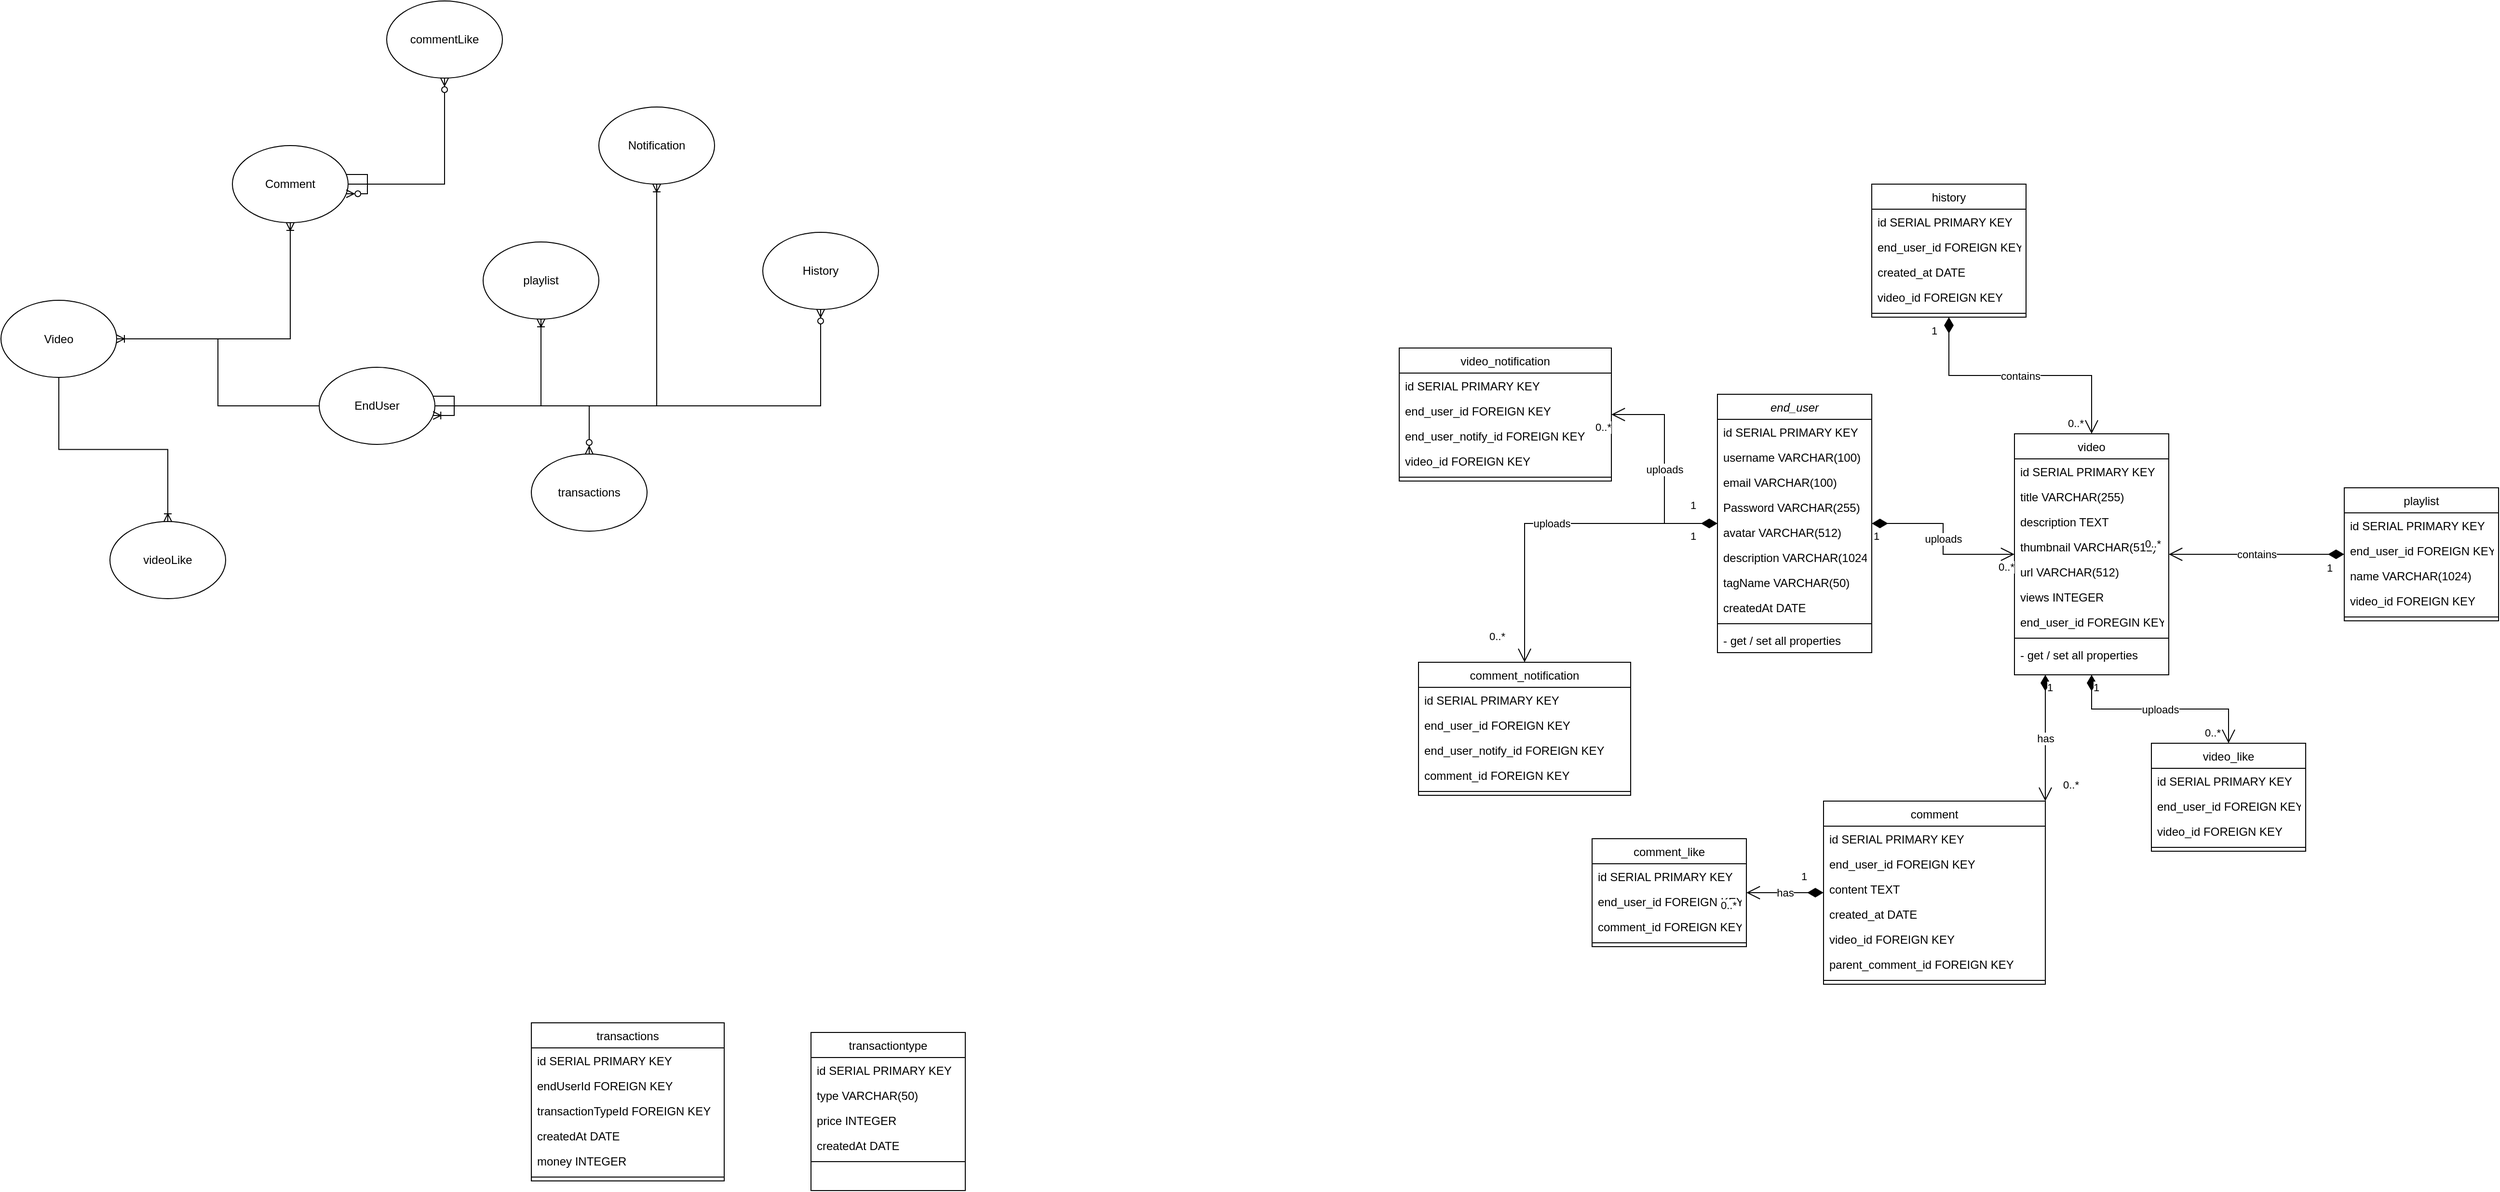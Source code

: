 <mxfile version="24.2.5" type="device">
  <diagram id="C5RBs43oDa-KdzZeNtuy" name="Page-1">
    <mxGraphModel dx="2336" dy="2051" grid="1" gridSize="10" guides="1" tooltips="1" connect="1" arrows="1" fold="1" page="1" pageScale="1" pageWidth="827" pageHeight="1169" math="0" shadow="0">
      <root>
        <mxCell id="WIyWlLk6GJQsqaUBKTNV-0" />
        <mxCell id="WIyWlLk6GJQsqaUBKTNV-1" parent="WIyWlLk6GJQsqaUBKTNV-0" />
        <mxCell id="zkfFHV4jXpPFQw0GAbJ--0" value="end_user" style="swimlane;fontStyle=2;align=center;verticalAlign=top;childLayout=stackLayout;horizontal=1;startSize=26;horizontalStack=0;resizeParent=1;resizeLast=0;collapsible=1;marginBottom=0;rounded=0;shadow=0;strokeWidth=1;" parent="WIyWlLk6GJQsqaUBKTNV-1" vertex="1">
          <mxGeometry x="1070" y="238" width="160" height="268" as="geometry">
            <mxRectangle x="230" y="140" width="160" height="26" as="alternateBounds" />
          </mxGeometry>
        </mxCell>
        <mxCell id="THFWbYD6eQRiTyQZPnp5-7" value="id SERIAL PRIMARY KEY" style="text;align=left;verticalAlign=top;spacingLeft=4;spacingRight=4;overflow=hidden;rotatable=0;points=[[0,0.5],[1,0.5]];portConstraint=eastwest;rounded=0;shadow=0;html=0;" parent="zkfFHV4jXpPFQw0GAbJ--0" vertex="1">
          <mxGeometry y="26" width="160" height="26" as="geometry" />
        </mxCell>
        <mxCell id="zkfFHV4jXpPFQw0GAbJ--1" value="username VARCHAR(100)" style="text;align=left;verticalAlign=top;spacingLeft=4;spacingRight=4;overflow=hidden;rotatable=0;points=[[0,0.5],[1,0.5]];portConstraint=eastwest;" parent="zkfFHV4jXpPFQw0GAbJ--0" vertex="1">
          <mxGeometry y="52" width="160" height="26" as="geometry" />
        </mxCell>
        <mxCell id="zkfFHV4jXpPFQw0GAbJ--2" value="email VARCHAR(100)" style="text;align=left;verticalAlign=top;spacingLeft=4;spacingRight=4;overflow=hidden;rotatable=0;points=[[0,0.5],[1,0.5]];portConstraint=eastwest;rounded=0;shadow=0;html=0;" parent="zkfFHV4jXpPFQw0GAbJ--0" vertex="1">
          <mxGeometry y="78" width="160" height="26" as="geometry" />
        </mxCell>
        <mxCell id="zkfFHV4jXpPFQw0GAbJ--3" value="Password VARCHAR(255)" style="text;align=left;verticalAlign=top;spacingLeft=4;spacingRight=4;overflow=hidden;rotatable=0;points=[[0,0.5],[1,0.5]];portConstraint=eastwest;rounded=0;shadow=0;html=0;" parent="zkfFHV4jXpPFQw0GAbJ--0" vertex="1">
          <mxGeometry y="104" width="160" height="26" as="geometry" />
        </mxCell>
        <mxCell id="THFWbYD6eQRiTyQZPnp5-0" value="avatar VARCHAR(512)" style="text;align=left;verticalAlign=top;spacingLeft=4;spacingRight=4;overflow=hidden;rotatable=0;points=[[0,0.5],[1,0.5]];portConstraint=eastwest;rounded=0;shadow=0;html=0;" parent="zkfFHV4jXpPFQw0GAbJ--0" vertex="1">
          <mxGeometry y="130" width="160" height="26" as="geometry" />
        </mxCell>
        <mxCell id="THFWbYD6eQRiTyQZPnp5-1" value="description VARCHAR(1024)" style="text;align=left;verticalAlign=top;spacingLeft=4;spacingRight=4;overflow=hidden;rotatable=0;points=[[0,0.5],[1,0.5]];portConstraint=eastwest;rounded=0;shadow=0;html=0;" parent="zkfFHV4jXpPFQw0GAbJ--0" vertex="1">
          <mxGeometry y="156" width="160" height="26" as="geometry" />
        </mxCell>
        <mxCell id="THFWbYD6eQRiTyQZPnp5-2" value="tagName VARCHAR(50)" style="text;align=left;verticalAlign=top;spacingLeft=4;spacingRight=4;overflow=hidden;rotatable=0;points=[[0,0.5],[1,0.5]];portConstraint=eastwest;rounded=0;shadow=0;html=0;" parent="zkfFHV4jXpPFQw0GAbJ--0" vertex="1">
          <mxGeometry y="182" width="160" height="26" as="geometry" />
        </mxCell>
        <mxCell id="THFWbYD6eQRiTyQZPnp5-4" value="createdAt DATE" style="text;align=left;verticalAlign=top;spacingLeft=4;spacingRight=4;overflow=hidden;rotatable=0;points=[[0,0.5],[1,0.5]];portConstraint=eastwest;rounded=0;shadow=0;html=0;" parent="zkfFHV4jXpPFQw0GAbJ--0" vertex="1">
          <mxGeometry y="208" width="160" height="26" as="geometry" />
        </mxCell>
        <mxCell id="zkfFHV4jXpPFQw0GAbJ--4" value="" style="line;html=1;strokeWidth=1;align=left;verticalAlign=middle;spacingTop=-1;spacingLeft=3;spacingRight=3;rotatable=0;labelPosition=right;points=[];portConstraint=eastwest;" parent="zkfFHV4jXpPFQw0GAbJ--0" vertex="1">
          <mxGeometry y="234" width="160" height="8" as="geometry" />
        </mxCell>
        <mxCell id="zkfFHV4jXpPFQw0GAbJ--5" value="- get / set all properties" style="text;align=left;verticalAlign=top;spacingLeft=4;spacingRight=4;overflow=hidden;rotatable=0;points=[[0,0.5],[1,0.5]];portConstraint=eastwest;" parent="zkfFHV4jXpPFQw0GAbJ--0" vertex="1">
          <mxGeometry y="242" width="160" height="26" as="geometry" />
        </mxCell>
        <mxCell id="zkfFHV4jXpPFQw0GAbJ--6" value="comment_like" style="swimlane;fontStyle=0;align=center;verticalAlign=top;childLayout=stackLayout;horizontal=1;startSize=26;horizontalStack=0;resizeParent=1;resizeLast=0;collapsible=1;marginBottom=0;rounded=0;shadow=0;strokeWidth=1;" parent="WIyWlLk6GJQsqaUBKTNV-1" vertex="1">
          <mxGeometry x="940" y="699" width="160" height="112" as="geometry">
            <mxRectangle x="130" y="380" width="160" height="26" as="alternateBounds" />
          </mxGeometry>
        </mxCell>
        <mxCell id="zkfFHV4jXpPFQw0GAbJ--7" value="id SERIAL PRIMARY KEY" style="text;align=left;verticalAlign=top;spacingLeft=4;spacingRight=4;overflow=hidden;rotatable=0;points=[[0,0.5],[1,0.5]];portConstraint=eastwest;" parent="zkfFHV4jXpPFQw0GAbJ--6" vertex="1">
          <mxGeometry y="26" width="160" height="26" as="geometry" />
        </mxCell>
        <mxCell id="N-EaGOHpTPi6qW8BA3ra-24" value="end_user_id FOREIGN KEY" style="text;align=left;verticalAlign=top;spacingLeft=4;spacingRight=4;overflow=hidden;rotatable=0;points=[[0,0.5],[1,0.5]];portConstraint=eastwest;" vertex="1" parent="zkfFHV4jXpPFQw0GAbJ--6">
          <mxGeometry y="52" width="160" height="26" as="geometry" />
        </mxCell>
        <mxCell id="N-EaGOHpTPi6qW8BA3ra-25" value="comment_id FOREIGN KEY" style="text;align=left;verticalAlign=top;spacingLeft=4;spacingRight=4;overflow=hidden;rotatable=0;points=[[0,0.5],[1,0.5]];portConstraint=eastwest;" vertex="1" parent="zkfFHV4jXpPFQw0GAbJ--6">
          <mxGeometry y="78" width="160" height="26" as="geometry" />
        </mxCell>
        <mxCell id="zkfFHV4jXpPFQw0GAbJ--9" value="" style="line;html=1;strokeWidth=1;align=left;verticalAlign=middle;spacingTop=-1;spacingLeft=3;spacingRight=3;rotatable=0;labelPosition=right;points=[];portConstraint=eastwest;" parent="zkfFHV4jXpPFQw0GAbJ--6" vertex="1">
          <mxGeometry y="104" width="160" height="8" as="geometry" />
        </mxCell>
        <mxCell id="zkfFHV4jXpPFQw0GAbJ--13" value="video_like" style="swimlane;fontStyle=0;align=center;verticalAlign=top;childLayout=stackLayout;horizontal=1;startSize=26;horizontalStack=0;resizeParent=1;resizeLast=0;collapsible=1;marginBottom=0;rounded=0;shadow=0;strokeWidth=1;" parent="WIyWlLk6GJQsqaUBKTNV-1" vertex="1">
          <mxGeometry x="1520" y="600" width="160" height="112" as="geometry">
            <mxRectangle x="340" y="380" width="170" height="26" as="alternateBounds" />
          </mxGeometry>
        </mxCell>
        <mxCell id="zkfFHV4jXpPFQw0GAbJ--14" value="id SERIAL PRIMARY KEY" style="text;align=left;verticalAlign=top;spacingLeft=4;spacingRight=4;overflow=hidden;rotatable=0;points=[[0,0.5],[1,0.5]];portConstraint=eastwest;" parent="zkfFHV4jXpPFQw0GAbJ--13" vertex="1">
          <mxGeometry y="26" width="160" height="26" as="geometry" />
        </mxCell>
        <mxCell id="N-EaGOHpTPi6qW8BA3ra-0" value="end_user_id FOREIGN KEY" style="text;align=left;verticalAlign=top;spacingLeft=4;spacingRight=4;overflow=hidden;rotatable=0;points=[[0,0.5],[1,0.5]];portConstraint=eastwest;" vertex="1" parent="zkfFHV4jXpPFQw0GAbJ--13">
          <mxGeometry y="52" width="160" height="26" as="geometry" />
        </mxCell>
        <mxCell id="N-EaGOHpTPi6qW8BA3ra-1" value="video_id FOREIGN KEY" style="text;align=left;verticalAlign=top;spacingLeft=4;spacingRight=4;overflow=hidden;rotatable=0;points=[[0,0.5],[1,0.5]];portConstraint=eastwest;" vertex="1" parent="zkfFHV4jXpPFQw0GAbJ--13">
          <mxGeometry y="78" width="160" height="26" as="geometry" />
        </mxCell>
        <mxCell id="zkfFHV4jXpPFQw0GAbJ--15" value="" style="line;html=1;strokeWidth=1;align=left;verticalAlign=middle;spacingTop=-1;spacingLeft=3;spacingRight=3;rotatable=0;labelPosition=right;points=[];portConstraint=eastwest;" parent="zkfFHV4jXpPFQw0GAbJ--13" vertex="1">
          <mxGeometry y="104" width="160" height="8" as="geometry" />
        </mxCell>
        <mxCell id="zkfFHV4jXpPFQw0GAbJ--17" value="video" style="swimlane;fontStyle=0;align=center;verticalAlign=top;childLayout=stackLayout;horizontal=1;startSize=26;horizontalStack=0;resizeParent=1;resizeLast=0;collapsible=1;marginBottom=0;rounded=0;shadow=0;strokeWidth=1;" parent="WIyWlLk6GJQsqaUBKTNV-1" vertex="1">
          <mxGeometry x="1378" y="279" width="160" height="250" as="geometry">
            <mxRectangle x="550" y="140" width="160" height="26" as="alternateBounds" />
          </mxGeometry>
        </mxCell>
        <mxCell id="THFWbYD6eQRiTyQZPnp5-6" value="id SERIAL PRIMARY KEY" style="text;align=left;verticalAlign=top;spacingLeft=4;spacingRight=4;overflow=hidden;rotatable=0;points=[[0,0.5],[1,0.5]];portConstraint=eastwest;rounded=0;shadow=0;html=0;" parent="zkfFHV4jXpPFQw0GAbJ--17" vertex="1">
          <mxGeometry y="26" width="160" height="26" as="geometry" />
        </mxCell>
        <mxCell id="zkfFHV4jXpPFQw0GAbJ--18" value="title VARCHAR(255)" style="text;align=left;verticalAlign=top;spacingLeft=4;spacingRight=4;overflow=hidden;rotatable=0;points=[[0,0.5],[1,0.5]];portConstraint=eastwest;" parent="zkfFHV4jXpPFQw0GAbJ--17" vertex="1">
          <mxGeometry y="52" width="160" height="26" as="geometry" />
        </mxCell>
        <mxCell id="zkfFHV4jXpPFQw0GAbJ--19" value="description TEXT" style="text;align=left;verticalAlign=top;spacingLeft=4;spacingRight=4;overflow=hidden;rotatable=0;points=[[0,0.5],[1,0.5]];portConstraint=eastwest;rounded=0;shadow=0;html=0;" parent="zkfFHV4jXpPFQw0GAbJ--17" vertex="1">
          <mxGeometry y="78" width="160" height="26" as="geometry" />
        </mxCell>
        <mxCell id="zkfFHV4jXpPFQw0GAbJ--20" value="thumbnail VARCHAR(512)" style="text;align=left;verticalAlign=top;spacingLeft=4;spacingRight=4;overflow=hidden;rotatable=0;points=[[0,0.5],[1,0.5]];portConstraint=eastwest;rounded=0;shadow=0;html=0;" parent="zkfFHV4jXpPFQw0GAbJ--17" vertex="1">
          <mxGeometry y="104" width="160" height="26" as="geometry" />
        </mxCell>
        <mxCell id="zkfFHV4jXpPFQw0GAbJ--21" value="url VARCHAR(512)" style="text;align=left;verticalAlign=top;spacingLeft=4;spacingRight=4;overflow=hidden;rotatable=0;points=[[0,0.5],[1,0.5]];portConstraint=eastwest;rounded=0;shadow=0;html=0;" parent="zkfFHV4jXpPFQw0GAbJ--17" vertex="1">
          <mxGeometry y="130" width="160" height="26" as="geometry" />
        </mxCell>
        <mxCell id="zkfFHV4jXpPFQw0GAbJ--22" value="views INTEGER" style="text;align=left;verticalAlign=top;spacingLeft=4;spacingRight=4;overflow=hidden;rotatable=0;points=[[0,0.5],[1,0.5]];portConstraint=eastwest;rounded=0;shadow=0;html=0;" parent="zkfFHV4jXpPFQw0GAbJ--17" vertex="1">
          <mxGeometry y="156" width="160" height="26" as="geometry" />
        </mxCell>
        <mxCell id="THFWbYD6eQRiTyQZPnp5-5" value="end_user_id FOREGIN KEY" style="text;align=left;verticalAlign=top;spacingLeft=4;spacingRight=4;overflow=hidden;rotatable=0;points=[[0,0.5],[1,0.5]];portConstraint=eastwest;rounded=0;shadow=0;html=0;" parent="zkfFHV4jXpPFQw0GAbJ--17" vertex="1">
          <mxGeometry y="182" width="160" height="26" as="geometry" />
        </mxCell>
        <mxCell id="zkfFHV4jXpPFQw0GAbJ--23" value="" style="line;html=1;strokeWidth=1;align=left;verticalAlign=middle;spacingTop=-1;spacingLeft=3;spacingRight=3;rotatable=0;labelPosition=right;points=[];portConstraint=eastwest;" parent="zkfFHV4jXpPFQw0GAbJ--17" vertex="1">
          <mxGeometry y="208" width="160" height="8" as="geometry" />
        </mxCell>
        <mxCell id="THFWbYD6eQRiTyQZPnp5-8" value="- get / set all properties" style="text;align=left;verticalAlign=top;spacingLeft=4;spacingRight=4;overflow=hidden;rotatable=0;points=[[0,0.5],[1,0.5]];portConstraint=eastwest;" parent="zkfFHV4jXpPFQw0GAbJ--17" vertex="1">
          <mxGeometry y="216" width="160" height="26" as="geometry" />
        </mxCell>
        <mxCell id="oYxr6OiGRIdIwIxrSHfB-0" value="uploads" style="endArrow=open;html=1;endSize=12;startArrow=diamondThin;startSize=14;startFill=1;edgeStyle=orthogonalEdgeStyle;rounded=0;" parent="WIyWlLk6GJQsqaUBKTNV-1" source="zkfFHV4jXpPFQw0GAbJ--0" target="zkfFHV4jXpPFQw0GAbJ--17" edge="1">
          <mxGeometry relative="1" as="geometry">
            <mxPoint x="1180" y="470" as="sourcePoint" />
            <mxPoint x="1340" y="470" as="targetPoint" />
          </mxGeometry>
        </mxCell>
        <mxCell id="oYxr6OiGRIdIwIxrSHfB-1" value="1" style="edgeLabel;resizable=0;html=1;align=left;verticalAlign=top;" parent="oYxr6OiGRIdIwIxrSHfB-0" connectable="0" vertex="1">
          <mxGeometry x="-1" relative="1" as="geometry" />
        </mxCell>
        <mxCell id="oYxr6OiGRIdIwIxrSHfB-2" value="0..*" style="edgeLabel;resizable=0;html=1;align=right;verticalAlign=top;" parent="oYxr6OiGRIdIwIxrSHfB-0" connectable="0" vertex="1">
          <mxGeometry x="1" relative="1" as="geometry" />
        </mxCell>
        <mxCell id="N-EaGOHpTPi6qW8BA3ra-2" value="EndUser" style="ellipse;whiteSpace=wrap;html=1;" vertex="1" parent="WIyWlLk6GJQsqaUBKTNV-1">
          <mxGeometry x="-380" y="210" width="120" height="80" as="geometry" />
        </mxCell>
        <mxCell id="N-EaGOHpTPi6qW8BA3ra-3" value="Video" style="ellipse;whiteSpace=wrap;html=1;" vertex="1" parent="WIyWlLk6GJQsqaUBKTNV-1">
          <mxGeometry x="-710" y="140.5" width="120" height="80" as="geometry" />
        </mxCell>
        <mxCell id="N-EaGOHpTPi6qW8BA3ra-4" value="" style="edgeStyle=orthogonalEdgeStyle;fontSize=12;html=1;endArrow=ERoneToMany;rounded=0;" edge="1" parent="WIyWlLk6GJQsqaUBKTNV-1" source="N-EaGOHpTPi6qW8BA3ra-2" target="N-EaGOHpTPi6qW8BA3ra-3">
          <mxGeometry width="100" height="100" relative="1" as="geometry">
            <mxPoint x="-220" y="310" as="sourcePoint" />
            <mxPoint x="-120" y="210" as="targetPoint" />
          </mxGeometry>
        </mxCell>
        <mxCell id="N-EaGOHpTPi6qW8BA3ra-5" value="videoLike" style="ellipse;whiteSpace=wrap;html=1;" vertex="1" parent="WIyWlLk6GJQsqaUBKTNV-1">
          <mxGeometry x="-597" y="370" width="120" height="80" as="geometry" />
        </mxCell>
        <mxCell id="N-EaGOHpTPi6qW8BA3ra-6" value="" style="edgeStyle=orthogonalEdgeStyle;fontSize=12;html=1;endArrow=ERoneToMany;rounded=0;" edge="1" parent="WIyWlLk6GJQsqaUBKTNV-1" source="N-EaGOHpTPi6qW8BA3ra-3" target="N-EaGOHpTPi6qW8BA3ra-5">
          <mxGeometry width="100" height="100" relative="1" as="geometry">
            <mxPoint x="-730" y="320.5" as="sourcePoint" />
            <mxPoint x="-630" y="220.5" as="targetPoint" />
          </mxGeometry>
        </mxCell>
        <mxCell id="N-EaGOHpTPi6qW8BA3ra-7" value="Comment" style="ellipse;whiteSpace=wrap;html=1;" vertex="1" parent="WIyWlLk6GJQsqaUBKTNV-1">
          <mxGeometry x="-470" y="-20" width="120" height="80" as="geometry" />
        </mxCell>
        <mxCell id="N-EaGOHpTPi6qW8BA3ra-8" value="" style="edgeStyle=orthogonalEdgeStyle;fontSize=12;html=1;endArrow=ERoneToMany;rounded=0;" edge="1" parent="WIyWlLk6GJQsqaUBKTNV-1" source="N-EaGOHpTPi6qW8BA3ra-3" target="N-EaGOHpTPi6qW8BA3ra-7">
          <mxGeometry width="100" height="100" relative="1" as="geometry">
            <mxPoint x="-460" y="180.5" as="sourcePoint" />
            <mxPoint x="-360" y="80.5" as="targetPoint" />
          </mxGeometry>
        </mxCell>
        <mxCell id="N-EaGOHpTPi6qW8BA3ra-9" value="" style="edgeStyle=orthogonalEdgeStyle;fontSize=12;html=1;endArrow=ERzeroToMany;endFill=1;rounded=0;" edge="1" parent="WIyWlLk6GJQsqaUBKTNV-1" source="N-EaGOHpTPi6qW8BA3ra-7" target="N-EaGOHpTPi6qW8BA3ra-7">
          <mxGeometry width="100" height="100" relative="1" as="geometry">
            <mxPoint x="-560" y="120.5" as="sourcePoint" />
            <mxPoint x="-460" y="20.5" as="targetPoint" />
          </mxGeometry>
        </mxCell>
        <mxCell id="N-EaGOHpTPi6qW8BA3ra-13" value="" style="edgeStyle=entityRelationEdgeStyle;fontSize=12;html=1;endArrow=ERoneToMany;rounded=0;" edge="1" parent="WIyWlLk6GJQsqaUBKTNV-1" source="N-EaGOHpTPi6qW8BA3ra-2" target="N-EaGOHpTPi6qW8BA3ra-2">
          <mxGeometry width="100" height="100" relative="1" as="geometry">
            <mxPoint x="-290" y="190" as="sourcePoint" />
            <mxPoint x="-190" y="180" as="targetPoint" />
          </mxGeometry>
        </mxCell>
        <mxCell id="N-EaGOHpTPi6qW8BA3ra-14" value="commentLike" style="ellipse;whiteSpace=wrap;html=1;" vertex="1" parent="WIyWlLk6GJQsqaUBKTNV-1">
          <mxGeometry x="-310" y="-170" width="120" height="80" as="geometry" />
        </mxCell>
        <mxCell id="N-EaGOHpTPi6qW8BA3ra-15" value="" style="edgeStyle=orthogonalEdgeStyle;fontSize=12;html=1;endArrow=ERzeroToMany;endFill=1;rounded=0;" edge="1" parent="WIyWlLk6GJQsqaUBKTNV-1" source="N-EaGOHpTPi6qW8BA3ra-7" target="N-EaGOHpTPi6qW8BA3ra-14">
          <mxGeometry width="100" height="100" relative="1" as="geometry">
            <mxPoint x="-292" y="50" as="sourcePoint" />
            <mxPoint x="-220" y="-70" as="targetPoint" />
          </mxGeometry>
        </mxCell>
        <mxCell id="N-EaGOHpTPi6qW8BA3ra-16" value="transactions" style="ellipse;whiteSpace=wrap;html=1;shadow=0;" vertex="1" parent="WIyWlLk6GJQsqaUBKTNV-1">
          <mxGeometry x="-160" y="300" width="120" height="80" as="geometry" />
        </mxCell>
        <mxCell id="N-EaGOHpTPi6qW8BA3ra-17" value="History" style="ellipse;whiteSpace=wrap;html=1;" vertex="1" parent="WIyWlLk6GJQsqaUBKTNV-1">
          <mxGeometry x="80" y="70" width="120" height="80" as="geometry" />
        </mxCell>
        <mxCell id="N-EaGOHpTPi6qW8BA3ra-18" value="" style="edgeStyle=orthogonalEdgeStyle;fontSize=12;html=1;endArrow=ERzeroToMany;endFill=1;rounded=0;" edge="1" parent="WIyWlLk6GJQsqaUBKTNV-1" source="N-EaGOHpTPi6qW8BA3ra-2" target="N-EaGOHpTPi6qW8BA3ra-17">
          <mxGeometry width="100" height="100" relative="1" as="geometry">
            <mxPoint x="-360" y="210" as="sourcePoint" />
            <mxPoint x="-260" y="110" as="targetPoint" />
          </mxGeometry>
        </mxCell>
        <mxCell id="N-EaGOHpTPi6qW8BA3ra-19" value="" style="edgeStyle=orthogonalEdgeStyle;fontSize=12;html=1;endArrow=ERzeroToMany;endFill=1;rounded=0;" edge="1" parent="WIyWlLk6GJQsqaUBKTNV-1" source="N-EaGOHpTPi6qW8BA3ra-2" target="N-EaGOHpTPi6qW8BA3ra-16">
          <mxGeometry width="100" height="100" relative="1" as="geometry">
            <mxPoint x="-290" y="190" as="sourcePoint" />
            <mxPoint x="-140" y="191" as="targetPoint" />
          </mxGeometry>
        </mxCell>
        <mxCell id="N-EaGOHpTPi6qW8BA3ra-20" value="playlist" style="ellipse;whiteSpace=wrap;html=1;" vertex="1" parent="WIyWlLk6GJQsqaUBKTNV-1">
          <mxGeometry x="-210" y="80" width="120" height="80" as="geometry" />
        </mxCell>
        <mxCell id="N-EaGOHpTPi6qW8BA3ra-21" value="" style="edgeStyle=orthogonalEdgeStyle;fontSize=12;html=1;endArrow=ERoneToMany;rounded=0;" edge="1" parent="WIyWlLk6GJQsqaUBKTNV-1" source="N-EaGOHpTPi6qW8BA3ra-2" target="N-EaGOHpTPi6qW8BA3ra-20">
          <mxGeometry width="100" height="100" relative="1" as="geometry">
            <mxPoint x="-330" y="140" as="sourcePoint" />
            <mxPoint x="-230" y="40" as="targetPoint" />
          </mxGeometry>
        </mxCell>
        <mxCell id="N-EaGOHpTPi6qW8BA3ra-22" value="Notification" style="ellipse;whiteSpace=wrap;html=1;" vertex="1" parent="WIyWlLk6GJQsqaUBKTNV-1">
          <mxGeometry x="-90" y="-60" width="120" height="80" as="geometry" />
        </mxCell>
        <mxCell id="N-EaGOHpTPi6qW8BA3ra-23" value="" style="edgeStyle=orthogonalEdgeStyle;fontSize=12;html=1;endArrow=ERoneToMany;rounded=0;" edge="1" parent="WIyWlLk6GJQsqaUBKTNV-1" source="N-EaGOHpTPi6qW8BA3ra-2" target="N-EaGOHpTPi6qW8BA3ra-22">
          <mxGeometry width="100" height="100" relative="1" as="geometry">
            <mxPoint x="-330" y="140" as="sourcePoint" />
            <mxPoint x="-230" y="40" as="targetPoint" />
          </mxGeometry>
        </mxCell>
        <mxCell id="N-EaGOHpTPi6qW8BA3ra-26" value="comment" style="swimlane;fontStyle=0;align=center;verticalAlign=top;childLayout=stackLayout;horizontal=1;startSize=26;horizontalStack=0;resizeParent=1;resizeLast=0;collapsible=1;marginBottom=0;rounded=0;shadow=0;strokeWidth=1;" vertex="1" parent="WIyWlLk6GJQsqaUBKTNV-1">
          <mxGeometry x="1180" y="660" width="230" height="190" as="geometry">
            <mxRectangle x="130" y="380" width="160" height="26" as="alternateBounds" />
          </mxGeometry>
        </mxCell>
        <mxCell id="N-EaGOHpTPi6qW8BA3ra-27" value="id SERIAL PRIMARY KEY" style="text;align=left;verticalAlign=top;spacingLeft=4;spacingRight=4;overflow=hidden;rotatable=0;points=[[0,0.5],[1,0.5]];portConstraint=eastwest;" vertex="1" parent="N-EaGOHpTPi6qW8BA3ra-26">
          <mxGeometry y="26" width="230" height="26" as="geometry" />
        </mxCell>
        <mxCell id="N-EaGOHpTPi6qW8BA3ra-28" value="end_user_id FOREIGN KEY" style="text;align=left;verticalAlign=top;spacingLeft=4;spacingRight=4;overflow=hidden;rotatable=0;points=[[0,0.5],[1,0.5]];portConstraint=eastwest;" vertex="1" parent="N-EaGOHpTPi6qW8BA3ra-26">
          <mxGeometry y="52" width="230" height="26" as="geometry" />
        </mxCell>
        <mxCell id="N-EaGOHpTPi6qW8BA3ra-29" value="content TEXT" style="text;align=left;verticalAlign=top;spacingLeft=4;spacingRight=4;overflow=hidden;rotatable=0;points=[[0,0.5],[1,0.5]];portConstraint=eastwest;" vertex="1" parent="N-EaGOHpTPi6qW8BA3ra-26">
          <mxGeometry y="78" width="230" height="26" as="geometry" />
        </mxCell>
        <mxCell id="N-EaGOHpTPi6qW8BA3ra-77" value="created_at DATE" style="text;align=left;verticalAlign=top;spacingLeft=4;spacingRight=4;overflow=hidden;rotatable=0;points=[[0,0.5],[1,0.5]];portConstraint=eastwest;" vertex="1" parent="N-EaGOHpTPi6qW8BA3ra-26">
          <mxGeometry y="104" width="230" height="26" as="geometry" />
        </mxCell>
        <mxCell id="N-EaGOHpTPi6qW8BA3ra-34" value="video_id FOREIGN KEY" style="text;align=left;verticalAlign=top;spacingLeft=4;spacingRight=4;overflow=hidden;rotatable=0;points=[[0,0.5],[1,0.5]];portConstraint=eastwest;" vertex="1" parent="N-EaGOHpTPi6qW8BA3ra-26">
          <mxGeometry y="130" width="230" height="26" as="geometry" />
        </mxCell>
        <mxCell id="N-EaGOHpTPi6qW8BA3ra-75" value="parent_comment_id FOREIGN KEY" style="text;align=left;verticalAlign=top;spacingLeft=4;spacingRight=4;overflow=hidden;rotatable=0;points=[[0,0.5],[1,0.5]];portConstraint=eastwest;" vertex="1" parent="N-EaGOHpTPi6qW8BA3ra-26">
          <mxGeometry y="156" width="230" height="26" as="geometry" />
        </mxCell>
        <mxCell id="N-EaGOHpTPi6qW8BA3ra-30" value="" style="line;html=1;strokeWidth=1;align=left;verticalAlign=middle;spacingTop=-1;spacingLeft=3;spacingRight=3;rotatable=0;labelPosition=right;points=[];portConstraint=eastwest;" vertex="1" parent="N-EaGOHpTPi6qW8BA3ra-26">
          <mxGeometry y="182" width="230" height="8" as="geometry" />
        </mxCell>
        <mxCell id="N-EaGOHpTPi6qW8BA3ra-36" value="transactions" style="swimlane;fontStyle=0;align=center;verticalAlign=top;childLayout=stackLayout;horizontal=1;startSize=26;horizontalStack=0;resizeParent=1;resizeLast=0;collapsible=1;marginBottom=0;rounded=0;shadow=0;strokeWidth=1;" vertex="1" parent="WIyWlLk6GJQsqaUBKTNV-1">
          <mxGeometry x="-160" y="890" width="200" height="164" as="geometry">
            <mxRectangle x="130" y="380" width="160" height="26" as="alternateBounds" />
          </mxGeometry>
        </mxCell>
        <mxCell id="N-EaGOHpTPi6qW8BA3ra-37" value="id SERIAL PRIMARY KEY" style="text;align=left;verticalAlign=top;spacingLeft=4;spacingRight=4;overflow=hidden;rotatable=0;points=[[0,0.5],[1,0.5]];portConstraint=eastwest;" vertex="1" parent="N-EaGOHpTPi6qW8BA3ra-36">
          <mxGeometry y="26" width="200" height="26" as="geometry" />
        </mxCell>
        <mxCell id="N-EaGOHpTPi6qW8BA3ra-38" value="endUserId FOREIGN KEY" style="text;align=left;verticalAlign=top;spacingLeft=4;spacingRight=4;overflow=hidden;rotatable=0;points=[[0,0.5],[1,0.5]];portConstraint=eastwest;" vertex="1" parent="N-EaGOHpTPi6qW8BA3ra-36">
          <mxGeometry y="52" width="200" height="26" as="geometry" />
        </mxCell>
        <mxCell id="N-EaGOHpTPi6qW8BA3ra-39" value="transactionTypeId FOREIGN KEY" style="text;align=left;verticalAlign=top;spacingLeft=4;spacingRight=4;overflow=hidden;rotatable=0;points=[[0,0.5],[1,0.5]];portConstraint=eastwest;" vertex="1" parent="N-EaGOHpTPi6qW8BA3ra-36">
          <mxGeometry y="78" width="200" height="26" as="geometry" />
        </mxCell>
        <mxCell id="N-EaGOHpTPi6qW8BA3ra-42" value="createdAt DATE" style="text;align=left;verticalAlign=top;spacingLeft=4;spacingRight=4;overflow=hidden;rotatable=0;points=[[0,0.5],[1,0.5]];portConstraint=eastwest;" vertex="1" parent="N-EaGOHpTPi6qW8BA3ra-36">
          <mxGeometry y="104" width="200" height="26" as="geometry" />
        </mxCell>
        <mxCell id="N-EaGOHpTPi6qW8BA3ra-43" value="money INTEGER" style="text;align=left;verticalAlign=top;spacingLeft=4;spacingRight=4;overflow=hidden;rotatable=0;points=[[0,0.5],[1,0.5]];portConstraint=eastwest;" vertex="1" parent="N-EaGOHpTPi6qW8BA3ra-36">
          <mxGeometry y="130" width="200" height="26" as="geometry" />
        </mxCell>
        <mxCell id="N-EaGOHpTPi6qW8BA3ra-40" value="" style="line;html=1;strokeWidth=1;align=left;verticalAlign=middle;spacingTop=-1;spacingLeft=3;spacingRight=3;rotatable=0;labelPosition=right;points=[];portConstraint=eastwest;" vertex="1" parent="N-EaGOHpTPi6qW8BA3ra-36">
          <mxGeometry y="156" width="200" height="8" as="geometry" />
        </mxCell>
        <mxCell id="N-EaGOHpTPi6qW8BA3ra-44" value="transactiontype" style="swimlane;fontStyle=0;align=center;verticalAlign=top;childLayout=stackLayout;horizontal=1;startSize=26;horizontalStack=0;resizeParent=1;resizeLast=0;collapsible=1;marginBottom=0;rounded=0;shadow=0;strokeWidth=1;" vertex="1" parent="WIyWlLk6GJQsqaUBKTNV-1">
          <mxGeometry x="130" y="900" width="160" height="164" as="geometry">
            <mxRectangle x="130" y="380" width="160" height="26" as="alternateBounds" />
          </mxGeometry>
        </mxCell>
        <mxCell id="N-EaGOHpTPi6qW8BA3ra-45" value="id SERIAL PRIMARY KEY" style="text;align=left;verticalAlign=top;spacingLeft=4;spacingRight=4;overflow=hidden;rotatable=0;points=[[0,0.5],[1,0.5]];portConstraint=eastwest;" vertex="1" parent="N-EaGOHpTPi6qW8BA3ra-44">
          <mxGeometry y="26" width="160" height="26" as="geometry" />
        </mxCell>
        <mxCell id="N-EaGOHpTPi6qW8BA3ra-46" value="type VARCHAR(50)" style="text;align=left;verticalAlign=top;spacingLeft=4;spacingRight=4;overflow=hidden;rotatable=0;points=[[0,0.5],[1,0.5]];portConstraint=eastwest;" vertex="1" parent="N-EaGOHpTPi6qW8BA3ra-44">
          <mxGeometry y="52" width="160" height="26" as="geometry" />
        </mxCell>
        <mxCell id="N-EaGOHpTPi6qW8BA3ra-47" value="price INTEGER" style="text;align=left;verticalAlign=top;spacingLeft=4;spacingRight=4;overflow=hidden;rotatable=0;points=[[0,0.5],[1,0.5]];portConstraint=eastwest;" vertex="1" parent="N-EaGOHpTPi6qW8BA3ra-44">
          <mxGeometry y="78" width="160" height="26" as="geometry" />
        </mxCell>
        <mxCell id="N-EaGOHpTPi6qW8BA3ra-48" value="createdAt DATE" style="text;align=left;verticalAlign=top;spacingLeft=4;spacingRight=4;overflow=hidden;rotatable=0;points=[[0,0.5],[1,0.5]];portConstraint=eastwest;" vertex="1" parent="N-EaGOHpTPi6qW8BA3ra-44">
          <mxGeometry y="104" width="160" height="26" as="geometry" />
        </mxCell>
        <mxCell id="N-EaGOHpTPi6qW8BA3ra-50" value="" style="line;html=1;strokeWidth=1;align=left;verticalAlign=middle;spacingTop=-1;spacingLeft=3;spacingRight=3;rotatable=0;labelPosition=right;points=[];portConstraint=eastwest;" vertex="1" parent="N-EaGOHpTPi6qW8BA3ra-44">
          <mxGeometry y="130" width="160" height="8" as="geometry" />
        </mxCell>
        <mxCell id="N-EaGOHpTPi6qW8BA3ra-51" value="history" style="swimlane;fontStyle=0;align=center;verticalAlign=top;childLayout=stackLayout;horizontal=1;startSize=26;horizontalStack=0;resizeParent=1;resizeLast=0;collapsible=1;marginBottom=0;rounded=0;shadow=0;strokeWidth=1;" vertex="1" parent="WIyWlLk6GJQsqaUBKTNV-1">
          <mxGeometry x="1230" y="20" width="160" height="138" as="geometry">
            <mxRectangle x="130" y="380" width="160" height="26" as="alternateBounds" />
          </mxGeometry>
        </mxCell>
        <mxCell id="N-EaGOHpTPi6qW8BA3ra-52" value="id SERIAL PRIMARY KEY" style="text;align=left;verticalAlign=top;spacingLeft=4;spacingRight=4;overflow=hidden;rotatable=0;points=[[0,0.5],[1,0.5]];portConstraint=eastwest;" vertex="1" parent="N-EaGOHpTPi6qW8BA3ra-51">
          <mxGeometry y="26" width="160" height="26" as="geometry" />
        </mxCell>
        <mxCell id="N-EaGOHpTPi6qW8BA3ra-53" value="end_user_id FOREIGN KEY" style="text;align=left;verticalAlign=top;spacingLeft=4;spacingRight=4;overflow=hidden;rotatable=0;points=[[0,0.5],[1,0.5]];portConstraint=eastwest;" vertex="1" parent="N-EaGOHpTPi6qW8BA3ra-51">
          <mxGeometry y="52" width="160" height="26" as="geometry" />
        </mxCell>
        <mxCell id="N-EaGOHpTPi6qW8BA3ra-54" value="created_at DATE" style="text;align=left;verticalAlign=top;spacingLeft=4;spacingRight=4;overflow=hidden;rotatable=0;points=[[0,0.5],[1,0.5]];portConstraint=eastwest;" vertex="1" parent="N-EaGOHpTPi6qW8BA3ra-51">
          <mxGeometry y="78" width="160" height="26" as="geometry" />
        </mxCell>
        <mxCell id="N-EaGOHpTPi6qW8BA3ra-56" value="video_id FOREIGN KEY" style="text;align=left;verticalAlign=top;spacingLeft=4;spacingRight=4;overflow=hidden;rotatable=0;points=[[0,0.5],[1,0.5]];portConstraint=eastwest;" vertex="1" parent="N-EaGOHpTPi6qW8BA3ra-51">
          <mxGeometry y="104" width="160" height="26" as="geometry" />
        </mxCell>
        <mxCell id="N-EaGOHpTPi6qW8BA3ra-55" value="" style="line;html=1;strokeWidth=1;align=left;verticalAlign=middle;spacingTop=-1;spacingLeft=3;spacingRight=3;rotatable=0;labelPosition=right;points=[];portConstraint=eastwest;" vertex="1" parent="N-EaGOHpTPi6qW8BA3ra-51">
          <mxGeometry y="130" width="160" height="8" as="geometry" />
        </mxCell>
        <mxCell id="N-EaGOHpTPi6qW8BA3ra-57" value="playlist" style="swimlane;fontStyle=0;align=center;verticalAlign=top;childLayout=stackLayout;horizontal=1;startSize=26;horizontalStack=0;resizeParent=1;resizeLast=0;collapsible=1;marginBottom=0;rounded=0;shadow=0;strokeWidth=1;" vertex="1" parent="WIyWlLk6GJQsqaUBKTNV-1">
          <mxGeometry x="1720" y="335" width="160" height="138" as="geometry">
            <mxRectangle x="130" y="380" width="160" height="26" as="alternateBounds" />
          </mxGeometry>
        </mxCell>
        <mxCell id="N-EaGOHpTPi6qW8BA3ra-58" value="id SERIAL PRIMARY KEY" style="text;align=left;verticalAlign=top;spacingLeft=4;spacingRight=4;overflow=hidden;rotatable=0;points=[[0,0.5],[1,0.5]];portConstraint=eastwest;" vertex="1" parent="N-EaGOHpTPi6qW8BA3ra-57">
          <mxGeometry y="26" width="160" height="26" as="geometry" />
        </mxCell>
        <mxCell id="N-EaGOHpTPi6qW8BA3ra-59" value="end_user_id FOREIGN KEY" style="text;align=left;verticalAlign=top;spacingLeft=4;spacingRight=4;overflow=hidden;rotatable=0;points=[[0,0.5],[1,0.5]];portConstraint=eastwest;" vertex="1" parent="N-EaGOHpTPi6qW8BA3ra-57">
          <mxGeometry y="52" width="160" height="26" as="geometry" />
        </mxCell>
        <mxCell id="N-EaGOHpTPi6qW8BA3ra-60" value="name VARCHAR(1024)" style="text;align=left;verticalAlign=top;spacingLeft=4;spacingRight=4;overflow=hidden;rotatable=0;points=[[0,0.5],[1,0.5]];portConstraint=eastwest;" vertex="1" parent="N-EaGOHpTPi6qW8BA3ra-57">
          <mxGeometry y="78" width="160" height="26" as="geometry" />
        </mxCell>
        <mxCell id="N-EaGOHpTPi6qW8BA3ra-61" value="video_id FOREIGN KEY" style="text;align=left;verticalAlign=top;spacingLeft=4;spacingRight=4;overflow=hidden;rotatable=0;points=[[0,0.5],[1,0.5]];portConstraint=eastwest;" vertex="1" parent="N-EaGOHpTPi6qW8BA3ra-57">
          <mxGeometry y="104" width="160" height="26" as="geometry" />
        </mxCell>
        <mxCell id="N-EaGOHpTPi6qW8BA3ra-62" value="" style="line;html=1;strokeWidth=1;align=left;verticalAlign=middle;spacingTop=-1;spacingLeft=3;spacingRight=3;rotatable=0;labelPosition=right;points=[];portConstraint=eastwest;" vertex="1" parent="N-EaGOHpTPi6qW8BA3ra-57">
          <mxGeometry y="130" width="160" height="8" as="geometry" />
        </mxCell>
        <mxCell id="N-EaGOHpTPi6qW8BA3ra-63" value="video_notification" style="swimlane;fontStyle=0;align=center;verticalAlign=top;childLayout=stackLayout;horizontal=1;startSize=26;horizontalStack=0;resizeParent=1;resizeLast=0;collapsible=1;marginBottom=0;rounded=0;shadow=0;strokeWidth=1;" vertex="1" parent="WIyWlLk6GJQsqaUBKTNV-1">
          <mxGeometry x="740" y="190" width="220" height="138" as="geometry">
            <mxRectangle x="130" y="380" width="160" height="26" as="alternateBounds" />
          </mxGeometry>
        </mxCell>
        <mxCell id="N-EaGOHpTPi6qW8BA3ra-64" value="id SERIAL PRIMARY KEY" style="text;align=left;verticalAlign=top;spacingLeft=4;spacingRight=4;overflow=hidden;rotatable=0;points=[[0,0.5],[1,0.5]];portConstraint=eastwest;" vertex="1" parent="N-EaGOHpTPi6qW8BA3ra-63">
          <mxGeometry y="26" width="220" height="26" as="geometry" />
        </mxCell>
        <mxCell id="N-EaGOHpTPi6qW8BA3ra-65" value="end_user_id FOREIGN KEY" style="text;align=left;verticalAlign=top;spacingLeft=4;spacingRight=4;overflow=hidden;rotatable=0;points=[[0,0.5],[1,0.5]];portConstraint=eastwest;" vertex="1" parent="N-EaGOHpTPi6qW8BA3ra-63">
          <mxGeometry y="52" width="220" height="26" as="geometry" />
        </mxCell>
        <mxCell id="N-EaGOHpTPi6qW8BA3ra-66" value="end_user_notify_id FOREIGN KEY" style="text;align=left;verticalAlign=top;spacingLeft=4;spacingRight=4;overflow=hidden;rotatable=0;points=[[0,0.5],[1,0.5]];portConstraint=eastwest;" vertex="1" parent="N-EaGOHpTPi6qW8BA3ra-63">
          <mxGeometry y="78" width="220" height="26" as="geometry" />
        </mxCell>
        <mxCell id="N-EaGOHpTPi6qW8BA3ra-67" value="video_id FOREIGN KEY" style="text;align=left;verticalAlign=top;spacingLeft=4;spacingRight=4;overflow=hidden;rotatable=0;points=[[0,0.5],[1,0.5]];portConstraint=eastwest;" vertex="1" parent="N-EaGOHpTPi6qW8BA3ra-63">
          <mxGeometry y="104" width="220" height="26" as="geometry" />
        </mxCell>
        <mxCell id="N-EaGOHpTPi6qW8BA3ra-68" value="" style="line;html=1;strokeWidth=1;align=left;verticalAlign=middle;spacingTop=-1;spacingLeft=3;spacingRight=3;rotatable=0;labelPosition=right;points=[];portConstraint=eastwest;" vertex="1" parent="N-EaGOHpTPi6qW8BA3ra-63">
          <mxGeometry y="130" width="220" height="8" as="geometry" />
        </mxCell>
        <mxCell id="N-EaGOHpTPi6qW8BA3ra-69" value="comment_notification" style="swimlane;fontStyle=0;align=center;verticalAlign=top;childLayout=stackLayout;horizontal=1;startSize=26;horizontalStack=0;resizeParent=1;resizeLast=0;collapsible=1;marginBottom=0;rounded=0;shadow=0;strokeWidth=1;" vertex="1" parent="WIyWlLk6GJQsqaUBKTNV-1">
          <mxGeometry x="760" y="516" width="220" height="138" as="geometry">
            <mxRectangle x="130" y="380" width="160" height="26" as="alternateBounds" />
          </mxGeometry>
        </mxCell>
        <mxCell id="N-EaGOHpTPi6qW8BA3ra-70" value="id SERIAL PRIMARY KEY" style="text;align=left;verticalAlign=top;spacingLeft=4;spacingRight=4;overflow=hidden;rotatable=0;points=[[0,0.5],[1,0.5]];portConstraint=eastwest;" vertex="1" parent="N-EaGOHpTPi6qW8BA3ra-69">
          <mxGeometry y="26" width="220" height="26" as="geometry" />
        </mxCell>
        <mxCell id="N-EaGOHpTPi6qW8BA3ra-71" value="end_user_id FOREIGN KEY" style="text;align=left;verticalAlign=top;spacingLeft=4;spacingRight=4;overflow=hidden;rotatable=0;points=[[0,0.5],[1,0.5]];portConstraint=eastwest;" vertex="1" parent="N-EaGOHpTPi6qW8BA3ra-69">
          <mxGeometry y="52" width="220" height="26" as="geometry" />
        </mxCell>
        <mxCell id="N-EaGOHpTPi6qW8BA3ra-72" value="end_user_notify_id FOREIGN KEY" style="text;align=left;verticalAlign=top;spacingLeft=4;spacingRight=4;overflow=hidden;rotatable=0;points=[[0,0.5],[1,0.5]];portConstraint=eastwest;" vertex="1" parent="N-EaGOHpTPi6qW8BA3ra-69">
          <mxGeometry y="78" width="220" height="26" as="geometry" />
        </mxCell>
        <mxCell id="N-EaGOHpTPi6qW8BA3ra-73" value="comment_id FOREIGN KEY" style="text;align=left;verticalAlign=top;spacingLeft=4;spacingRight=4;overflow=hidden;rotatable=0;points=[[0,0.5],[1,0.5]];portConstraint=eastwest;" vertex="1" parent="N-EaGOHpTPi6qW8BA3ra-69">
          <mxGeometry y="104" width="220" height="26" as="geometry" />
        </mxCell>
        <mxCell id="N-EaGOHpTPi6qW8BA3ra-74" value="" style="line;html=1;strokeWidth=1;align=left;verticalAlign=middle;spacingTop=-1;spacingLeft=3;spacingRight=3;rotatable=0;labelPosition=right;points=[];portConstraint=eastwest;" vertex="1" parent="N-EaGOHpTPi6qW8BA3ra-69">
          <mxGeometry y="130" width="220" height="8" as="geometry" />
        </mxCell>
        <mxCell id="N-EaGOHpTPi6qW8BA3ra-81" value="uploads" style="endArrow=open;html=1;endSize=12;startArrow=diamondThin;startSize=14;startFill=1;edgeStyle=orthogonalEdgeStyle;rounded=0;" edge="1" parent="WIyWlLk6GJQsqaUBKTNV-1" source="zkfFHV4jXpPFQw0GAbJ--17" target="zkfFHV4jXpPFQw0GAbJ--13">
          <mxGeometry relative="1" as="geometry">
            <mxPoint x="1170" y="559.66" as="sourcePoint" />
            <mxPoint x="1378" y="559.66" as="targetPoint" />
          </mxGeometry>
        </mxCell>
        <mxCell id="N-EaGOHpTPi6qW8BA3ra-82" value="1" style="edgeLabel;resizable=0;html=1;align=left;verticalAlign=top;" connectable="0" vertex="1" parent="N-EaGOHpTPi6qW8BA3ra-81">
          <mxGeometry x="-1" relative="1" as="geometry" />
        </mxCell>
        <mxCell id="N-EaGOHpTPi6qW8BA3ra-83" value="0..*" style="edgeLabel;resizable=0;html=1;align=right;verticalAlign=top;" connectable="0" vertex="1" parent="N-EaGOHpTPi6qW8BA3ra-81">
          <mxGeometry x="1" relative="1" as="geometry">
            <mxPoint x="-8" y="-24" as="offset" />
          </mxGeometry>
        </mxCell>
        <mxCell id="N-EaGOHpTPi6qW8BA3ra-84" value="has" style="endArrow=open;html=1;endSize=12;startArrow=diamondThin;startSize=14;startFill=1;edgeStyle=orthogonalEdgeStyle;rounded=0;" edge="1" parent="WIyWlLk6GJQsqaUBKTNV-1" source="zkfFHV4jXpPFQw0GAbJ--17" target="N-EaGOHpTPi6qW8BA3ra-26">
          <mxGeometry relative="1" as="geometry">
            <mxPoint x="1468" y="539" as="sourcePoint" />
            <mxPoint x="1468" y="674" as="targetPoint" />
            <Array as="points">
              <mxPoint x="1400" y="694" />
              <mxPoint x="1195" y="694" />
            </Array>
          </mxGeometry>
        </mxCell>
        <mxCell id="N-EaGOHpTPi6qW8BA3ra-85" value="1" style="edgeLabel;resizable=0;html=1;align=left;verticalAlign=top;" connectable="0" vertex="1" parent="N-EaGOHpTPi6qW8BA3ra-84">
          <mxGeometry x="-1" relative="1" as="geometry" />
        </mxCell>
        <mxCell id="N-EaGOHpTPi6qW8BA3ra-86" value="0..*" style="edgeLabel;resizable=0;html=1;align=right;verticalAlign=top;" connectable="0" vertex="1" parent="N-EaGOHpTPi6qW8BA3ra-84">
          <mxGeometry x="1" relative="1" as="geometry">
            <mxPoint x="35" y="-30" as="offset" />
          </mxGeometry>
        </mxCell>
        <mxCell id="N-EaGOHpTPi6qW8BA3ra-93" value="contains" style="endArrow=open;html=1;endSize=12;startArrow=diamondThin;startSize=14;startFill=1;edgeStyle=orthogonalEdgeStyle;rounded=0;" edge="1" parent="WIyWlLk6GJQsqaUBKTNV-1" source="N-EaGOHpTPi6qW8BA3ra-57" target="zkfFHV4jXpPFQw0GAbJ--17">
          <mxGeometry relative="1" as="geometry">
            <mxPoint x="1870" y="330" as="sourcePoint" />
            <mxPoint x="2012" y="461" as="targetPoint" />
          </mxGeometry>
        </mxCell>
        <mxCell id="N-EaGOHpTPi6qW8BA3ra-94" value="1" style="edgeLabel;resizable=0;html=1;align=left;verticalAlign=top;" connectable="0" vertex="1" parent="N-EaGOHpTPi6qW8BA3ra-93">
          <mxGeometry x="-1" relative="1" as="geometry">
            <mxPoint x="-20" y="1" as="offset" />
          </mxGeometry>
        </mxCell>
        <mxCell id="N-EaGOHpTPi6qW8BA3ra-95" value="0..*" style="edgeLabel;resizable=0;html=1;align=right;verticalAlign=top;" connectable="0" vertex="1" parent="N-EaGOHpTPi6qW8BA3ra-93">
          <mxGeometry x="1" relative="1" as="geometry">
            <mxPoint x="-8" y="-24" as="offset" />
          </mxGeometry>
        </mxCell>
        <mxCell id="N-EaGOHpTPi6qW8BA3ra-96" value="contains" style="endArrow=open;html=1;endSize=12;startArrow=diamondThin;startSize=14;startFill=1;edgeStyle=orthogonalEdgeStyle;rounded=0;" edge="1" parent="WIyWlLk6GJQsqaUBKTNV-1" source="N-EaGOHpTPi6qW8BA3ra-51" target="zkfFHV4jXpPFQw0GAbJ--17">
          <mxGeometry relative="1" as="geometry">
            <mxPoint x="2240" y="289" as="sourcePoint" />
            <mxPoint x="1548" y="414" as="targetPoint" />
          </mxGeometry>
        </mxCell>
        <mxCell id="N-EaGOHpTPi6qW8BA3ra-97" value="1" style="edgeLabel;resizable=0;html=1;align=left;verticalAlign=top;" connectable="0" vertex="1" parent="N-EaGOHpTPi6qW8BA3ra-96">
          <mxGeometry x="-1" relative="1" as="geometry">
            <mxPoint x="-20" y="1" as="offset" />
          </mxGeometry>
        </mxCell>
        <mxCell id="N-EaGOHpTPi6qW8BA3ra-98" value="0..*" style="edgeLabel;resizable=0;html=1;align=right;verticalAlign=top;" connectable="0" vertex="1" parent="N-EaGOHpTPi6qW8BA3ra-96">
          <mxGeometry x="1" relative="1" as="geometry">
            <mxPoint x="-8" y="-24" as="offset" />
          </mxGeometry>
        </mxCell>
        <mxCell id="N-EaGOHpTPi6qW8BA3ra-100" value="uploads" style="endArrow=open;html=1;endSize=12;startArrow=diamondThin;startSize=14;startFill=1;edgeStyle=orthogonalEdgeStyle;rounded=0;" edge="1" parent="WIyWlLk6GJQsqaUBKTNV-1" source="zkfFHV4jXpPFQw0GAbJ--0" target="N-EaGOHpTPi6qW8BA3ra-69">
          <mxGeometry relative="1" as="geometry">
            <mxPoint x="1180" y="414" as="sourcePoint" />
            <mxPoint x="1388" y="414" as="targetPoint" />
          </mxGeometry>
        </mxCell>
        <mxCell id="N-EaGOHpTPi6qW8BA3ra-101" value="1" style="edgeLabel;resizable=0;html=1;align=left;verticalAlign=top;" connectable="0" vertex="1" parent="N-EaGOHpTPi6qW8BA3ra-100">
          <mxGeometry x="-1" relative="1" as="geometry">
            <mxPoint x="-30" y="-32" as="offset" />
          </mxGeometry>
        </mxCell>
        <mxCell id="N-EaGOHpTPi6qW8BA3ra-102" value="0..*" style="edgeLabel;resizable=0;html=1;align=right;verticalAlign=top;" connectable="0" vertex="1" parent="N-EaGOHpTPi6qW8BA3ra-100">
          <mxGeometry x="1" relative="1" as="geometry">
            <mxPoint x="-20" y="-40" as="offset" />
          </mxGeometry>
        </mxCell>
        <mxCell id="N-EaGOHpTPi6qW8BA3ra-103" value="uploads" style="endArrow=open;html=1;endSize=12;startArrow=diamondThin;startSize=14;startFill=1;edgeStyle=orthogonalEdgeStyle;rounded=0;" edge="1" parent="WIyWlLk6GJQsqaUBKTNV-1" source="zkfFHV4jXpPFQw0GAbJ--0" target="N-EaGOHpTPi6qW8BA3ra-63">
          <mxGeometry relative="1" as="geometry">
            <mxPoint x="1020" y="414" as="sourcePoint" />
            <mxPoint x="700" y="670" as="targetPoint" />
          </mxGeometry>
        </mxCell>
        <mxCell id="N-EaGOHpTPi6qW8BA3ra-104" value="1" style="edgeLabel;resizable=0;html=1;align=left;verticalAlign=top;" connectable="0" vertex="1" parent="N-EaGOHpTPi6qW8BA3ra-103">
          <mxGeometry x="-1" relative="1" as="geometry">
            <mxPoint x="-30" as="offset" />
          </mxGeometry>
        </mxCell>
        <mxCell id="N-EaGOHpTPi6qW8BA3ra-105" value="0..*" style="edgeLabel;resizable=0;html=1;align=right;verticalAlign=top;" connectable="0" vertex="1" parent="N-EaGOHpTPi6qW8BA3ra-103">
          <mxGeometry x="1" relative="1" as="geometry" />
        </mxCell>
        <mxCell id="N-EaGOHpTPi6qW8BA3ra-109" value="has" style="endArrow=open;html=1;endSize=12;startArrow=diamondThin;startSize=14;startFill=1;edgeStyle=orthogonalEdgeStyle;rounded=0;" edge="1" parent="WIyWlLk6GJQsqaUBKTNV-1" source="N-EaGOHpTPi6qW8BA3ra-26" target="zkfFHV4jXpPFQw0GAbJ--6">
          <mxGeometry relative="1" as="geometry">
            <mxPoint x="1080" y="382" as="sourcePoint" />
            <mxPoint x="700" y="670" as="targetPoint" />
          </mxGeometry>
        </mxCell>
        <mxCell id="N-EaGOHpTPi6qW8BA3ra-110" value="1" style="edgeLabel;resizable=0;html=1;align=left;verticalAlign=top;" connectable="0" vertex="1" parent="N-EaGOHpTPi6qW8BA3ra-109">
          <mxGeometry x="-1" relative="1" as="geometry">
            <mxPoint x="-25" y="-30" as="offset" />
          </mxGeometry>
        </mxCell>
        <mxCell id="N-EaGOHpTPi6qW8BA3ra-111" value="0..*" style="edgeLabel;resizable=0;html=1;align=right;verticalAlign=top;" connectable="0" vertex="1" parent="N-EaGOHpTPi6qW8BA3ra-109">
          <mxGeometry x="1" relative="1" as="geometry">
            <mxPoint x="-10" as="offset" />
          </mxGeometry>
        </mxCell>
      </root>
    </mxGraphModel>
  </diagram>
</mxfile>

